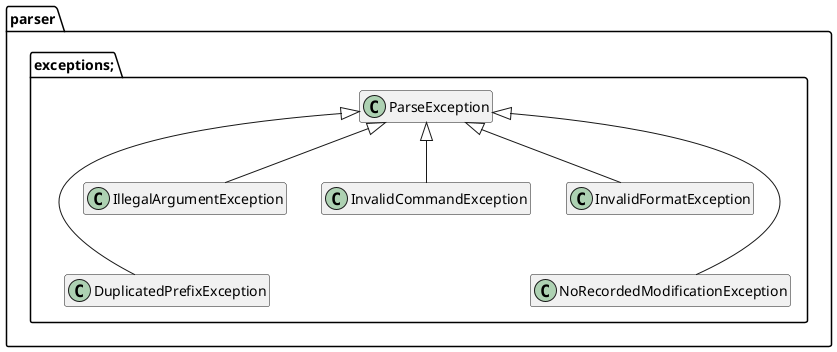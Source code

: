 @startuml
package parser.exceptions;{
    DuplicatedPrefixException -up-|> ParseException
    IllegalArgumentException -up-|> ParseException
    InvalidCommandException -up-|> ParseException
    InvalidFormatException -up-|> ParseException
    NoRecordedModificationException -up-|> ParseException

    IllegalArgumentException -[hidden]down-> DuplicatedPrefixException
    InvalidFormatException -[hidden]down-> NoRecordedModificationException

    hide members
}
@end